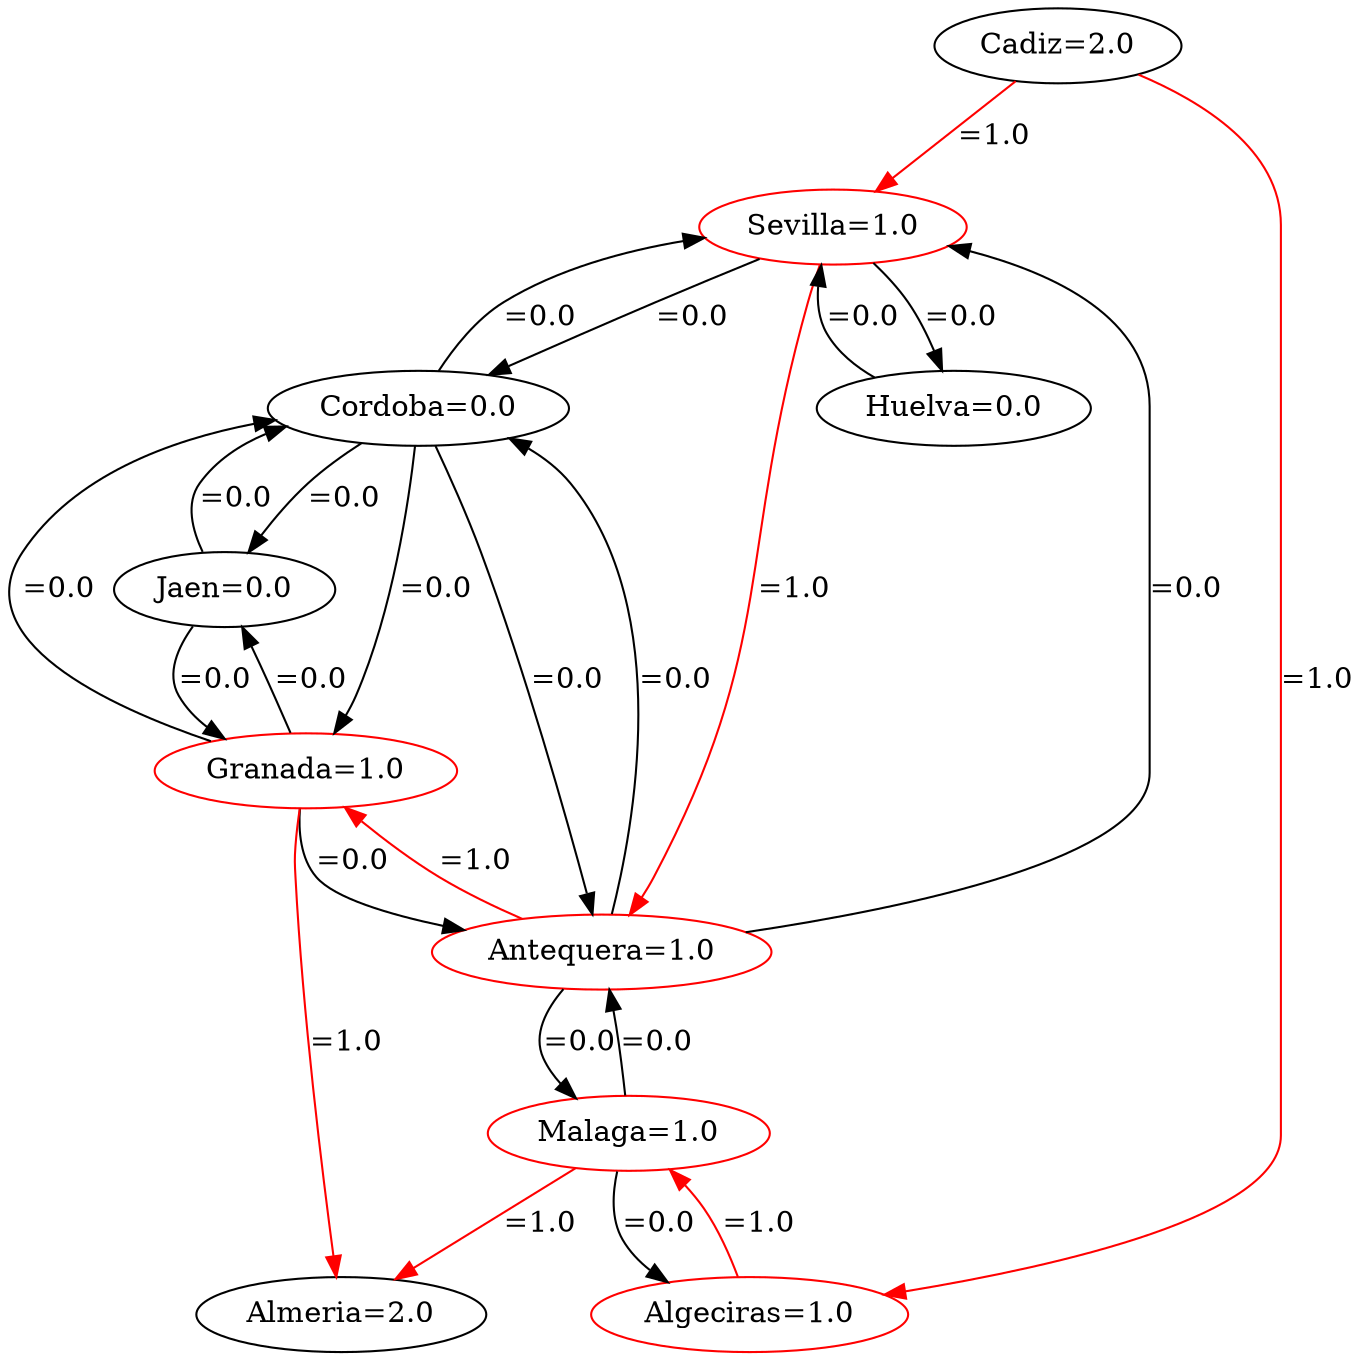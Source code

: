 strict digraph G {
  1 [ label="Sevilla=1.0" color="red" ];
  2 [ label="Cadiz=2.0" ];
  3 [ label="Huelva=0.0" ];
  4 [ label="Cordoba=0.0" ];
  5 [ label="Malaga=1.0" color="red" ];
  6 [ label="Antequera=1.0" color="red" ];
  7 [ label="Almeria=2.0" ];
  8 [ label="Granada=1.0" color="red" ];
  9 [ label="Jaen=0.0" ];
  10 [ label="Algeciras=1.0" color="red" ];
  1 -> 3 [ label="=0.0" ];
  3 -> 1 [ label="=0.0" ];
  1 -> 4 [ label="=0.0" ];
  4 -> 1 [ label="=0.0" ];
  2 -> 1 [ label="=1.0" color="red" ];
  1 -> 6 [ label="=1.0" color="red" ];
  6 -> 1 [ label="=0.0" ];
  6 -> 8 [ label="=1.0" color="red" ];
  8 -> 6 [ label="=0.0" ];
  6 -> 5 [ label="=0.0" ];
  5 -> 6 [ label="=0.0" ];
  6 -> 4 [ label="=0.0" ];
  4 -> 6 [ label="=0.0" ];
  5 -> 7 [ label="=1.0" color="red" ];
  4 -> 9 [ label="=0.0" ];
  9 -> 4 [ label="=0.0" ];
  4 -> 8 [ label="=0.0" ];
  8 -> 4 [ label="=0.0" ];
  8 -> 7 [ label="=1.0" color="red" ];
  8 -> 9 [ label="=0.0" ];
  9 -> 8 [ label="=0.0" ];
  2 -> 10 [ label="=1.0" color="red" ];
  10 -> 5 [ label="=1.0" color="red" ];
  5 -> 10 [ label="=0.0" ];
}
